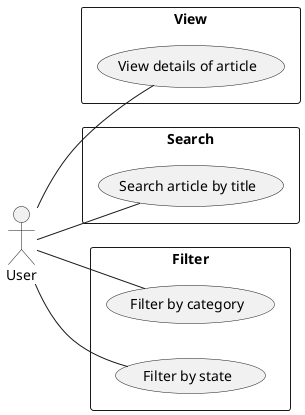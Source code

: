 @startuml view-search-filter
left to right direction
skinparam packageStyle rectangle
actor User

rectangle "View" {   
    User -- (View details of article)
}

rectangle "Search" {   
    User -- (Search article by title)    
}

rectangle "Filter" {   
    User -- (Filter by category)
    User -- (Filter by state)    
}
@enduml